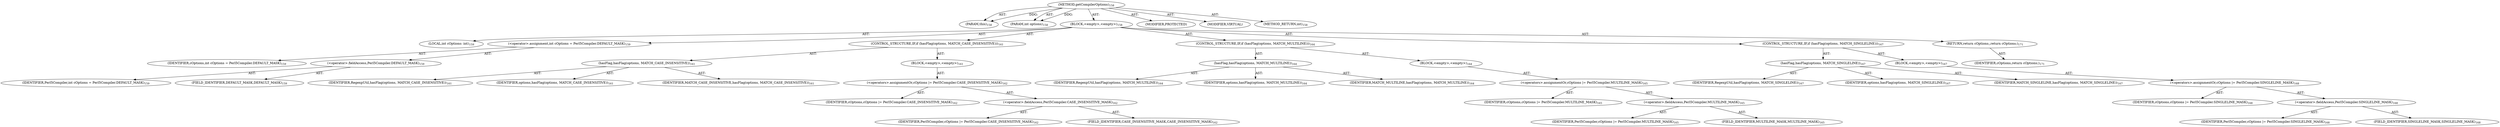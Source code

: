 digraph "getCompilerOptions" {  
"111669149704" [label = <(METHOD,getCompilerOptions)<SUB>158</SUB>> ]
"115964117008" [label = <(PARAM,this)<SUB>158</SUB>> ]
"115964117009" [label = <(PARAM,int options)<SUB>158</SUB>> ]
"25769803790" [label = <(BLOCK,&lt;empty&gt;,&lt;empty&gt;)<SUB>158</SUB>> ]
"94489280520" [label = <(LOCAL,int cOptions: int)<SUB>159</SUB>> ]
"30064771118" [label = <(&lt;operator&gt;.assignment,int cOptions = Perl5Compiler.DEFAULT_MASK)<SUB>159</SUB>> ]
"68719476786" [label = <(IDENTIFIER,cOptions,int cOptions = Perl5Compiler.DEFAULT_MASK)<SUB>159</SUB>> ]
"30064771119" [label = <(&lt;operator&gt;.fieldAccess,Perl5Compiler.DEFAULT_MASK)<SUB>159</SUB>> ]
"68719476787" [label = <(IDENTIFIER,Perl5Compiler,int cOptions = Perl5Compiler.DEFAULT_MASK)<SUB>159</SUB>> ]
"55834574858" [label = <(FIELD_IDENTIFIER,DEFAULT_MASK,DEFAULT_MASK)<SUB>159</SUB>> ]
"47244640261" [label = <(CONTROL_STRUCTURE,IF,if (hasFlag(options, MATCH_CASE_INSENSITIVE)))<SUB>161</SUB>> ]
"30064771120" [label = <(hasFlag,hasFlag(options, MATCH_CASE_INSENSITIVE))<SUB>161</SUB>> ]
"68719476788" [label = <(IDENTIFIER,RegexpUtil,hasFlag(options, MATCH_CASE_INSENSITIVE))<SUB>161</SUB>> ]
"68719476789" [label = <(IDENTIFIER,options,hasFlag(options, MATCH_CASE_INSENSITIVE))<SUB>161</SUB>> ]
"68719476790" [label = <(IDENTIFIER,MATCH_CASE_INSENSITIVE,hasFlag(options, MATCH_CASE_INSENSITIVE))<SUB>161</SUB>> ]
"25769803791" [label = <(BLOCK,&lt;empty&gt;,&lt;empty&gt;)<SUB>161</SUB>> ]
"30064771121" [label = <(&lt;operators&gt;.assignmentOr,cOptions |= Perl5Compiler.CASE_INSENSITIVE_MASK)<SUB>162</SUB>> ]
"68719476791" [label = <(IDENTIFIER,cOptions,cOptions |= Perl5Compiler.CASE_INSENSITIVE_MASK)<SUB>162</SUB>> ]
"30064771122" [label = <(&lt;operator&gt;.fieldAccess,Perl5Compiler.CASE_INSENSITIVE_MASK)<SUB>162</SUB>> ]
"68719476792" [label = <(IDENTIFIER,Perl5Compiler,cOptions |= Perl5Compiler.CASE_INSENSITIVE_MASK)<SUB>162</SUB>> ]
"55834574859" [label = <(FIELD_IDENTIFIER,CASE_INSENSITIVE_MASK,CASE_INSENSITIVE_MASK)<SUB>162</SUB>> ]
"47244640262" [label = <(CONTROL_STRUCTURE,IF,if (hasFlag(options, MATCH_MULTILINE)))<SUB>164</SUB>> ]
"30064771123" [label = <(hasFlag,hasFlag(options, MATCH_MULTILINE))<SUB>164</SUB>> ]
"68719476793" [label = <(IDENTIFIER,RegexpUtil,hasFlag(options, MATCH_MULTILINE))<SUB>164</SUB>> ]
"68719476794" [label = <(IDENTIFIER,options,hasFlag(options, MATCH_MULTILINE))<SUB>164</SUB>> ]
"68719476795" [label = <(IDENTIFIER,MATCH_MULTILINE,hasFlag(options, MATCH_MULTILINE))<SUB>164</SUB>> ]
"25769803792" [label = <(BLOCK,&lt;empty&gt;,&lt;empty&gt;)<SUB>164</SUB>> ]
"30064771124" [label = <(&lt;operators&gt;.assignmentOr,cOptions |= Perl5Compiler.MULTILINE_MASK)<SUB>165</SUB>> ]
"68719476796" [label = <(IDENTIFIER,cOptions,cOptions |= Perl5Compiler.MULTILINE_MASK)<SUB>165</SUB>> ]
"30064771125" [label = <(&lt;operator&gt;.fieldAccess,Perl5Compiler.MULTILINE_MASK)<SUB>165</SUB>> ]
"68719476797" [label = <(IDENTIFIER,Perl5Compiler,cOptions |= Perl5Compiler.MULTILINE_MASK)<SUB>165</SUB>> ]
"55834574860" [label = <(FIELD_IDENTIFIER,MULTILINE_MASK,MULTILINE_MASK)<SUB>165</SUB>> ]
"47244640263" [label = <(CONTROL_STRUCTURE,IF,if (hasFlag(options, MATCH_SINGLELINE)))<SUB>167</SUB>> ]
"30064771126" [label = <(hasFlag,hasFlag(options, MATCH_SINGLELINE))<SUB>167</SUB>> ]
"68719476798" [label = <(IDENTIFIER,RegexpUtil,hasFlag(options, MATCH_SINGLELINE))<SUB>167</SUB>> ]
"68719476799" [label = <(IDENTIFIER,options,hasFlag(options, MATCH_SINGLELINE))<SUB>167</SUB>> ]
"68719476800" [label = <(IDENTIFIER,MATCH_SINGLELINE,hasFlag(options, MATCH_SINGLELINE))<SUB>167</SUB>> ]
"25769803793" [label = <(BLOCK,&lt;empty&gt;,&lt;empty&gt;)<SUB>167</SUB>> ]
"30064771127" [label = <(&lt;operators&gt;.assignmentOr,cOptions |= Perl5Compiler.SINGLELINE_MASK)<SUB>168</SUB>> ]
"68719476801" [label = <(IDENTIFIER,cOptions,cOptions |= Perl5Compiler.SINGLELINE_MASK)<SUB>168</SUB>> ]
"30064771128" [label = <(&lt;operator&gt;.fieldAccess,Perl5Compiler.SINGLELINE_MASK)<SUB>168</SUB>> ]
"68719476802" [label = <(IDENTIFIER,Perl5Compiler,cOptions |= Perl5Compiler.SINGLELINE_MASK)<SUB>168</SUB>> ]
"55834574861" [label = <(FIELD_IDENTIFIER,SINGLELINE_MASK,SINGLELINE_MASK)<SUB>168</SUB>> ]
"146028888071" [label = <(RETURN,return cOptions;,return cOptions;)<SUB>171</SUB>> ]
"68719476803" [label = <(IDENTIFIER,cOptions,return cOptions;)<SUB>171</SUB>> ]
"133143986195" [label = <(MODIFIER,PROTECTED)> ]
"133143986196" [label = <(MODIFIER,VIRTUAL)> ]
"128849018888" [label = <(METHOD_RETURN,int)<SUB>158</SUB>> ]
  "111669149704" -> "115964117008"  [ label = "AST: "] 
  "111669149704" -> "115964117009"  [ label = "AST: "] 
  "111669149704" -> "25769803790"  [ label = "AST: "] 
  "111669149704" -> "133143986195"  [ label = "AST: "] 
  "111669149704" -> "133143986196"  [ label = "AST: "] 
  "111669149704" -> "128849018888"  [ label = "AST: "] 
  "25769803790" -> "94489280520"  [ label = "AST: "] 
  "25769803790" -> "30064771118"  [ label = "AST: "] 
  "25769803790" -> "47244640261"  [ label = "AST: "] 
  "25769803790" -> "47244640262"  [ label = "AST: "] 
  "25769803790" -> "47244640263"  [ label = "AST: "] 
  "25769803790" -> "146028888071"  [ label = "AST: "] 
  "30064771118" -> "68719476786"  [ label = "AST: "] 
  "30064771118" -> "30064771119"  [ label = "AST: "] 
  "30064771119" -> "68719476787"  [ label = "AST: "] 
  "30064771119" -> "55834574858"  [ label = "AST: "] 
  "47244640261" -> "30064771120"  [ label = "AST: "] 
  "47244640261" -> "25769803791"  [ label = "AST: "] 
  "30064771120" -> "68719476788"  [ label = "AST: "] 
  "30064771120" -> "68719476789"  [ label = "AST: "] 
  "30064771120" -> "68719476790"  [ label = "AST: "] 
  "25769803791" -> "30064771121"  [ label = "AST: "] 
  "30064771121" -> "68719476791"  [ label = "AST: "] 
  "30064771121" -> "30064771122"  [ label = "AST: "] 
  "30064771122" -> "68719476792"  [ label = "AST: "] 
  "30064771122" -> "55834574859"  [ label = "AST: "] 
  "47244640262" -> "30064771123"  [ label = "AST: "] 
  "47244640262" -> "25769803792"  [ label = "AST: "] 
  "30064771123" -> "68719476793"  [ label = "AST: "] 
  "30064771123" -> "68719476794"  [ label = "AST: "] 
  "30064771123" -> "68719476795"  [ label = "AST: "] 
  "25769803792" -> "30064771124"  [ label = "AST: "] 
  "30064771124" -> "68719476796"  [ label = "AST: "] 
  "30064771124" -> "30064771125"  [ label = "AST: "] 
  "30064771125" -> "68719476797"  [ label = "AST: "] 
  "30064771125" -> "55834574860"  [ label = "AST: "] 
  "47244640263" -> "30064771126"  [ label = "AST: "] 
  "47244640263" -> "25769803793"  [ label = "AST: "] 
  "30064771126" -> "68719476798"  [ label = "AST: "] 
  "30064771126" -> "68719476799"  [ label = "AST: "] 
  "30064771126" -> "68719476800"  [ label = "AST: "] 
  "25769803793" -> "30064771127"  [ label = "AST: "] 
  "30064771127" -> "68719476801"  [ label = "AST: "] 
  "30064771127" -> "30064771128"  [ label = "AST: "] 
  "30064771128" -> "68719476802"  [ label = "AST: "] 
  "30064771128" -> "55834574861"  [ label = "AST: "] 
  "146028888071" -> "68719476803"  [ label = "AST: "] 
  "111669149704" -> "115964117008"  [ label = "DDG: "] 
  "111669149704" -> "115964117009"  [ label = "DDG: "] 
}

